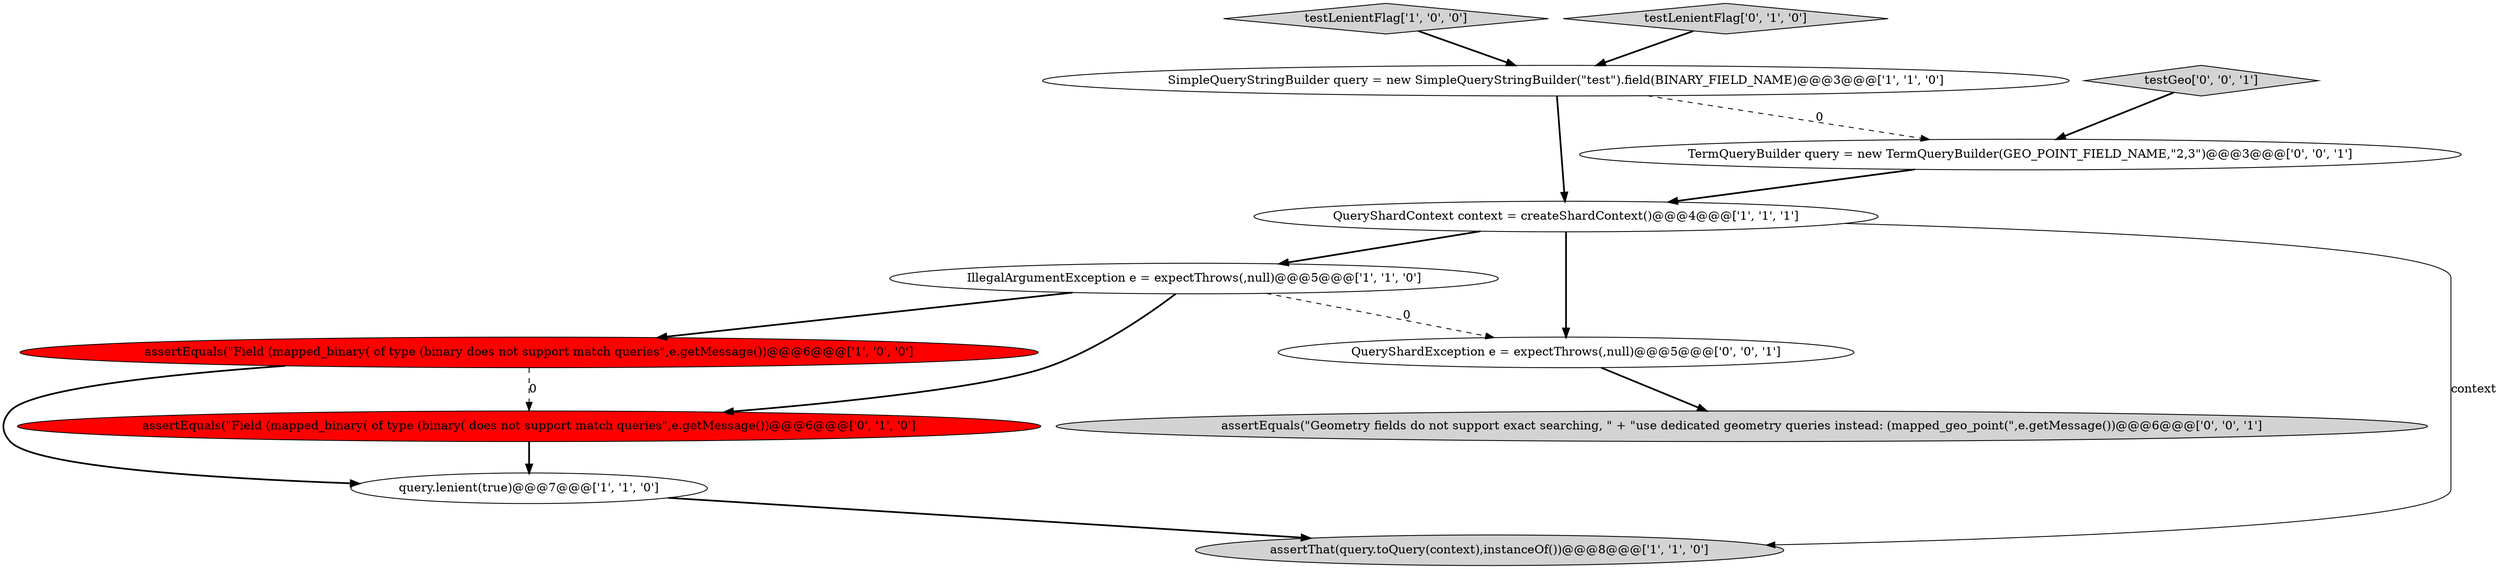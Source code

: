 digraph {
6 [style = filled, label = "testLenientFlag['1', '0', '0']", fillcolor = lightgray, shape = diamond image = "AAA0AAABBB1BBB"];
3 [style = filled, label = "query.lenient(true)@@@7@@@['1', '1', '0']", fillcolor = white, shape = ellipse image = "AAA0AAABBB1BBB"];
7 [style = filled, label = "testLenientFlag['0', '1', '0']", fillcolor = lightgray, shape = diamond image = "AAA0AAABBB2BBB"];
0 [style = filled, label = "QueryShardContext context = createShardContext()@@@4@@@['1', '1', '1']", fillcolor = white, shape = ellipse image = "AAA0AAABBB1BBB"];
5 [style = filled, label = "assertEquals(\"Field (mapped_binary( of type (binary does not support match queries\",e.getMessage())@@@6@@@['1', '0', '0']", fillcolor = red, shape = ellipse image = "AAA1AAABBB1BBB"];
2 [style = filled, label = "SimpleQueryStringBuilder query = new SimpleQueryStringBuilder(\"test\").field(BINARY_FIELD_NAME)@@@3@@@['1', '1', '0']", fillcolor = white, shape = ellipse image = "AAA0AAABBB1BBB"];
4 [style = filled, label = "IllegalArgumentException e = expectThrows(,null)@@@5@@@['1', '1', '0']", fillcolor = white, shape = ellipse image = "AAA0AAABBB1BBB"];
11 [style = filled, label = "TermQueryBuilder query = new TermQueryBuilder(GEO_POINT_FIELD_NAME,\"2,3\")@@@3@@@['0', '0', '1']", fillcolor = white, shape = ellipse image = "AAA0AAABBB3BBB"];
12 [style = filled, label = "testGeo['0', '0', '1']", fillcolor = lightgray, shape = diamond image = "AAA0AAABBB3BBB"];
8 [style = filled, label = "assertEquals(\"Field (mapped_binary( of type (binary( does not support match queries\",e.getMessage())@@@6@@@['0', '1', '0']", fillcolor = red, shape = ellipse image = "AAA1AAABBB2BBB"];
10 [style = filled, label = "QueryShardException e = expectThrows(,null)@@@5@@@['0', '0', '1']", fillcolor = white, shape = ellipse image = "AAA0AAABBB3BBB"];
1 [style = filled, label = "assertThat(query.toQuery(context),instanceOf())@@@8@@@['1', '1', '0']", fillcolor = lightgray, shape = ellipse image = "AAA0AAABBB1BBB"];
9 [style = filled, label = "assertEquals(\"Geometry fields do not support exact searching, \" + \"use dedicated geometry queries instead: (mapped_geo_point(\",e.getMessage())@@@6@@@['0', '0', '1']", fillcolor = lightgray, shape = ellipse image = "AAA0AAABBB3BBB"];
5->3 [style = bold, label=""];
5->8 [style = dashed, label="0"];
4->8 [style = bold, label=""];
2->11 [style = dashed, label="0"];
0->10 [style = bold, label=""];
2->0 [style = bold, label=""];
11->0 [style = bold, label=""];
10->9 [style = bold, label=""];
12->11 [style = bold, label=""];
4->10 [style = dashed, label="0"];
3->1 [style = bold, label=""];
0->4 [style = bold, label=""];
4->5 [style = bold, label=""];
7->2 [style = bold, label=""];
0->1 [style = solid, label="context"];
8->3 [style = bold, label=""];
6->2 [style = bold, label=""];
}

